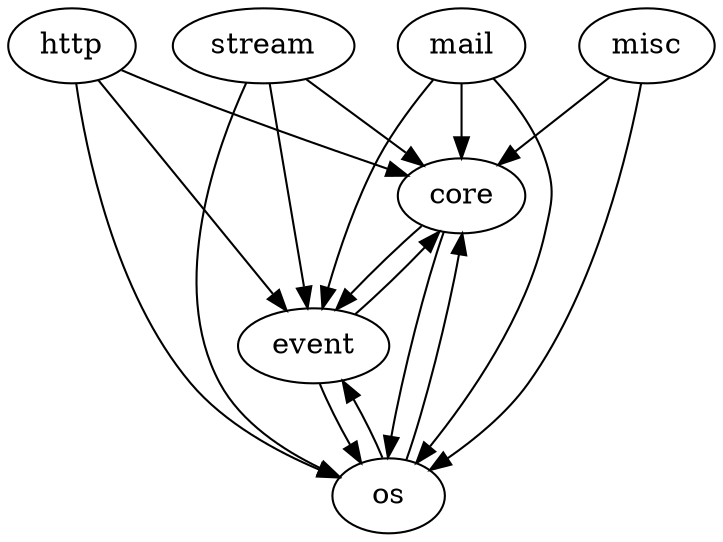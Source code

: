 digraph G {
"core" -> "event"
"core" -> "os"
"os" -> "core"
"os" -> "event"
"event" -> "core"
"event" -> "os"
"http" -> "os"
"http" -> "core"
"http" -> "event"
"stream" -> "core"
"stream" -> "os"
"stream" -> "event"
"mail" -> "core"
"mail" -> "os"
"mail" -> "event"
"misc" -> "os"
"misc" -> "core"
}